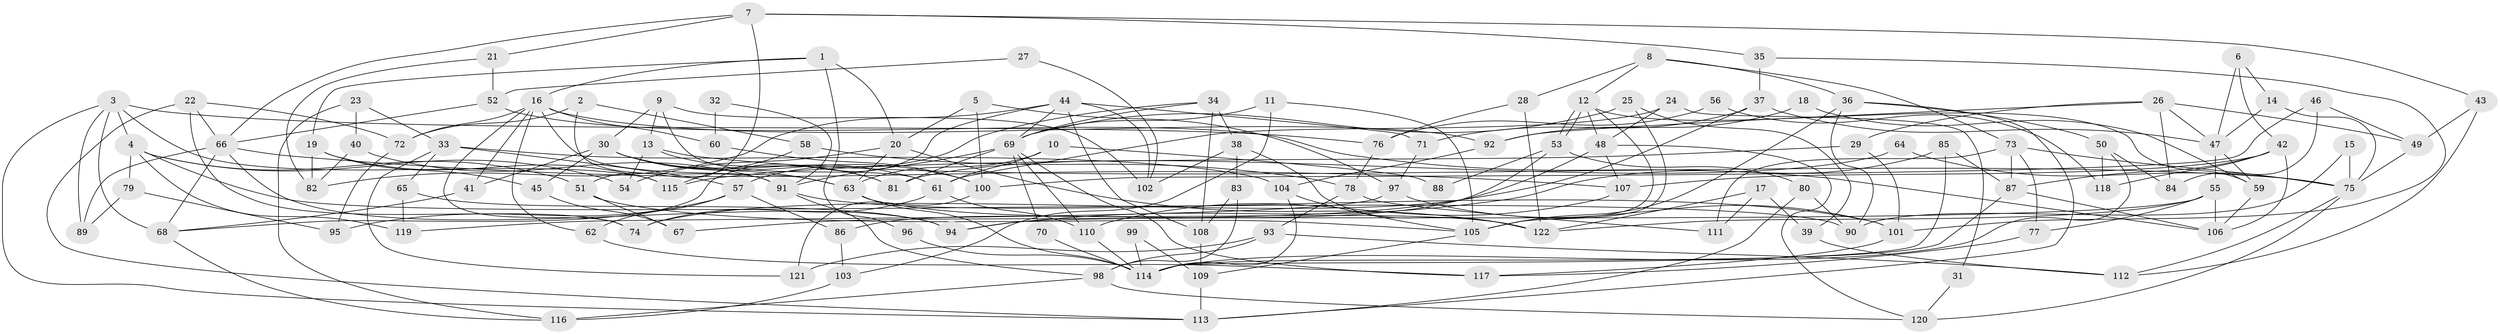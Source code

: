 // coarse degree distribution, {6: 0.1411764705882353, 3: 0.3058823529411765, 8: 0.023529411764705882, 5: 0.08235294117647059, 7: 0.10588235294117647, 4: 0.15294117647058825, 9: 0.058823529411764705, 10: 0.023529411764705882, 2: 0.09411764705882353, 11: 0.011764705882352941}
// Generated by graph-tools (version 1.1) at 2025/52/02/27/25 19:52:03]
// undirected, 122 vertices, 244 edges
graph export_dot {
graph [start="1"]
  node [color=gray90,style=filled];
  1;
  2;
  3;
  4;
  5;
  6;
  7;
  8;
  9;
  10;
  11;
  12;
  13;
  14;
  15;
  16;
  17;
  18;
  19;
  20;
  21;
  22;
  23;
  24;
  25;
  26;
  27;
  28;
  29;
  30;
  31;
  32;
  33;
  34;
  35;
  36;
  37;
  38;
  39;
  40;
  41;
  42;
  43;
  44;
  45;
  46;
  47;
  48;
  49;
  50;
  51;
  52;
  53;
  54;
  55;
  56;
  57;
  58;
  59;
  60;
  61;
  62;
  63;
  64;
  65;
  66;
  67;
  68;
  69;
  70;
  71;
  72;
  73;
  74;
  75;
  76;
  77;
  78;
  79;
  80;
  81;
  82;
  83;
  84;
  85;
  86;
  87;
  88;
  89;
  90;
  91;
  92;
  93;
  94;
  95;
  96;
  97;
  98;
  99;
  100;
  101;
  102;
  103;
  104;
  105;
  106;
  107;
  108;
  109;
  110;
  111;
  112;
  113;
  114;
  115;
  116;
  117;
  118;
  119;
  120;
  121;
  122;
  1 -- 16;
  1 -- 20;
  1 -- 19;
  1 -- 96;
  2 -- 91;
  2 -- 58;
  2 -- 72;
  3 -- 76;
  3 -- 89;
  3 -- 4;
  3 -- 68;
  3 -- 113;
  3 -- 115;
  4 -- 119;
  4 -- 51;
  4 -- 54;
  4 -- 79;
  4 -- 90;
  5 -- 20;
  5 -- 100;
  5 -- 97;
  6 -- 47;
  6 -- 14;
  6 -- 42;
  7 -- 51;
  7 -- 21;
  7 -- 35;
  7 -- 43;
  7 -- 66;
  8 -- 12;
  8 -- 73;
  8 -- 28;
  8 -- 36;
  9 -- 61;
  9 -- 13;
  9 -- 30;
  9 -- 102;
  10 -- 63;
  10 -- 61;
  10 -- 88;
  11 -- 69;
  11 -- 103;
  11 -- 105;
  12 -- 105;
  12 -- 53;
  12 -- 53;
  12 -- 48;
  12 -- 59;
  13 -- 75;
  13 -- 81;
  13 -- 54;
  14 -- 75;
  14 -- 47;
  15 -- 90;
  15 -- 75;
  16 -- 74;
  16 -- 41;
  16 -- 60;
  16 -- 62;
  16 -- 63;
  16 -- 72;
  16 -- 92;
  17 -- 122;
  17 -- 39;
  17 -- 111;
  18 -- 92;
  18 -- 59;
  19 -- 115;
  19 -- 45;
  19 -- 82;
  20 -- 54;
  20 -- 63;
  20 -- 122;
  21 -- 52;
  21 -- 82;
  22 -- 113;
  22 -- 72;
  22 -- 66;
  22 -- 74;
  23 -- 40;
  23 -- 116;
  23 -- 33;
  24 -- 48;
  24 -- 61;
  24 -- 31;
  25 -- 69;
  25 -- 105;
  25 -- 39;
  26 -- 49;
  26 -- 47;
  26 -- 29;
  26 -- 84;
  26 -- 92;
  27 -- 102;
  27 -- 52;
  28 -- 122;
  28 -- 76;
  29 -- 101;
  29 -- 115;
  30 -- 63;
  30 -- 41;
  30 -- 45;
  30 -- 61;
  30 -- 81;
  30 -- 100;
  31 -- 120;
  32 -- 60;
  32 -- 91;
  33 -- 104;
  33 -- 57;
  33 -- 65;
  33 -- 121;
  34 -- 108;
  34 -- 69;
  34 -- 38;
  34 -- 57;
  35 -- 101;
  35 -- 37;
  36 -- 105;
  36 -- 50;
  36 -- 90;
  36 -- 113;
  37 -- 74;
  37 -- 47;
  37 -- 71;
  38 -- 122;
  38 -- 83;
  38 -- 102;
  39 -- 112;
  40 -- 82;
  40 -- 91;
  41 -- 68;
  42 -- 87;
  42 -- 106;
  42 -- 107;
  42 -- 118;
  43 -- 49;
  43 -- 112;
  44 -- 102;
  44 -- 68;
  44 -- 69;
  44 -- 71;
  44 -- 82;
  44 -- 108;
  45 -- 67;
  46 -- 100;
  46 -- 84;
  46 -- 49;
  47 -- 55;
  47 -- 59;
  48 -- 107;
  48 -- 67;
  48 -- 120;
  49 -- 75;
  50 -- 114;
  50 -- 84;
  50 -- 118;
  51 -- 67;
  51 -- 105;
  52 -- 66;
  52 -- 106;
  53 -- 80;
  53 -- 86;
  53 -- 88;
  55 -- 106;
  55 -- 122;
  55 -- 77;
  55 -- 94;
  56 -- 76;
  56 -- 118;
  57 -- 62;
  57 -- 86;
  57 -- 95;
  58 -- 115;
  58 -- 78;
  59 -- 106;
  60 -- 100;
  61 -- 110;
  61 -- 74;
  62 -- 117;
  63 -- 114;
  63 -- 122;
  64 -- 75;
  64 -- 81;
  65 -- 94;
  65 -- 119;
  66 -- 68;
  66 -- 89;
  66 -- 94;
  66 -- 107;
  68 -- 116;
  69 -- 110;
  69 -- 70;
  69 -- 81;
  69 -- 91;
  69 -- 117;
  70 -- 114;
  71 -- 97;
  72 -- 95;
  73 -- 77;
  73 -- 87;
  73 -- 75;
  73 -- 111;
  75 -- 120;
  75 -- 112;
  76 -- 78;
  77 -- 117;
  78 -- 93;
  78 -- 111;
  79 -- 95;
  79 -- 89;
  80 -- 113;
  80 -- 90;
  83 -- 108;
  83 -- 98;
  85 -- 87;
  85 -- 94;
  85 -- 114;
  86 -- 103;
  87 -- 106;
  87 -- 114;
  91 -- 101;
  91 -- 98;
  92 -- 104;
  93 -- 98;
  93 -- 112;
  93 -- 121;
  96 -- 114;
  97 -- 101;
  97 -- 119;
  98 -- 116;
  98 -- 120;
  99 -- 114;
  99 -- 109;
  100 -- 121;
  101 -- 117;
  103 -- 116;
  104 -- 105;
  104 -- 114;
  105 -- 109;
  107 -- 110;
  108 -- 109;
  109 -- 113;
  110 -- 114;
}
